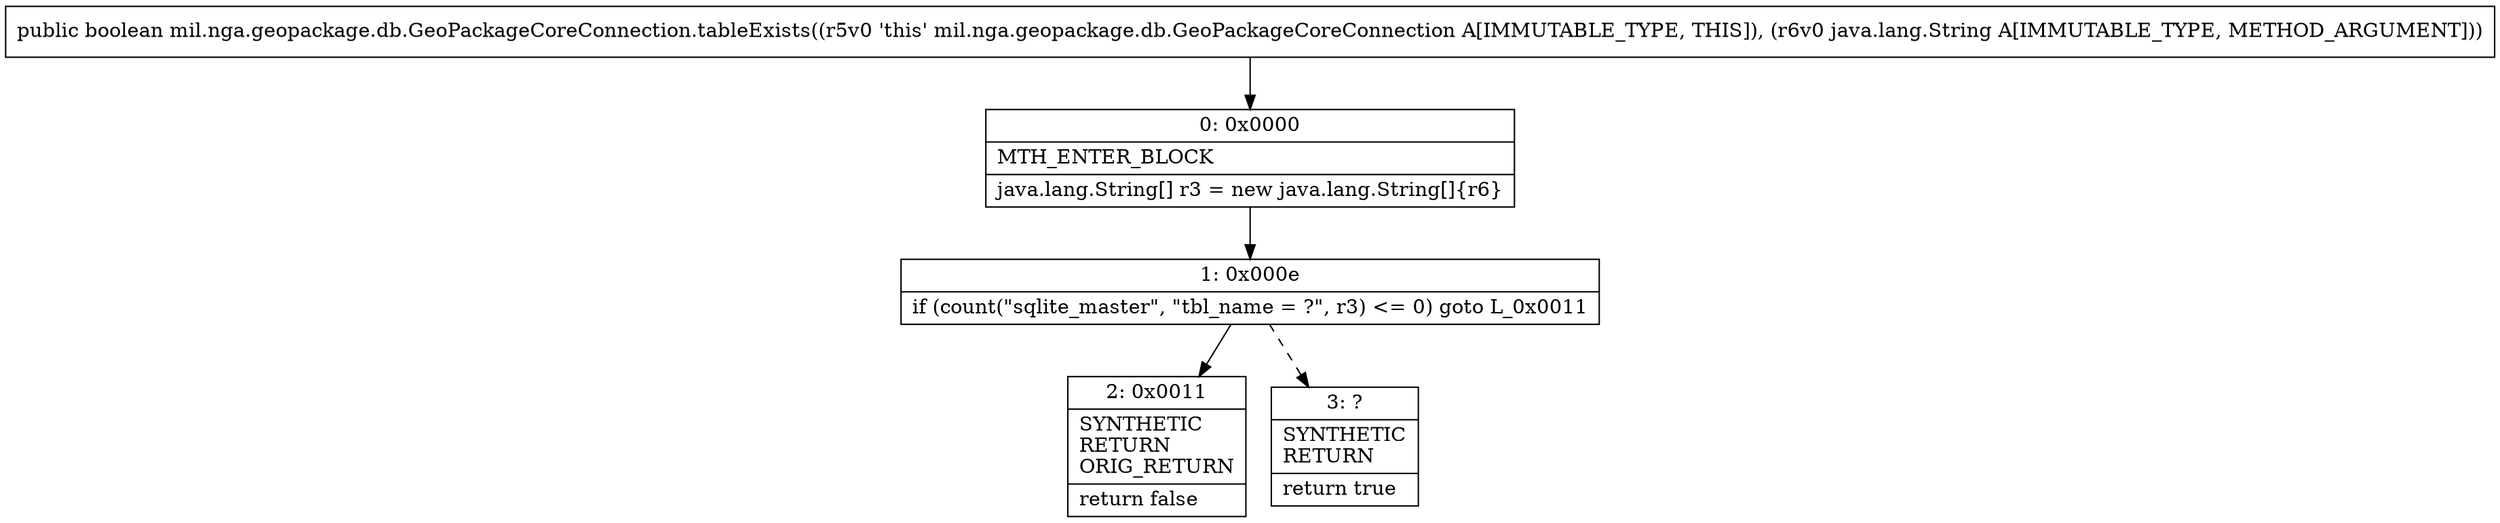 digraph "CFG formil.nga.geopackage.db.GeoPackageCoreConnection.tableExists(Ljava\/lang\/String;)Z" {
Node_0 [shape=record,label="{0\:\ 0x0000|MTH_ENTER_BLOCK\l|java.lang.String[] r3 = new java.lang.String[]\{r6\}\l}"];
Node_1 [shape=record,label="{1\:\ 0x000e|if (count(\"sqlite_master\", \"tbl_name = ?\", r3) \<= 0) goto L_0x0011\l}"];
Node_2 [shape=record,label="{2\:\ 0x0011|SYNTHETIC\lRETURN\lORIG_RETURN\l|return false\l}"];
Node_3 [shape=record,label="{3\:\ ?|SYNTHETIC\lRETURN\l|return true\l}"];
MethodNode[shape=record,label="{public boolean mil.nga.geopackage.db.GeoPackageCoreConnection.tableExists((r5v0 'this' mil.nga.geopackage.db.GeoPackageCoreConnection A[IMMUTABLE_TYPE, THIS]), (r6v0 java.lang.String A[IMMUTABLE_TYPE, METHOD_ARGUMENT])) }"];
MethodNode -> Node_0;
Node_0 -> Node_1;
Node_1 -> Node_2;
Node_1 -> Node_3[style=dashed];
}

